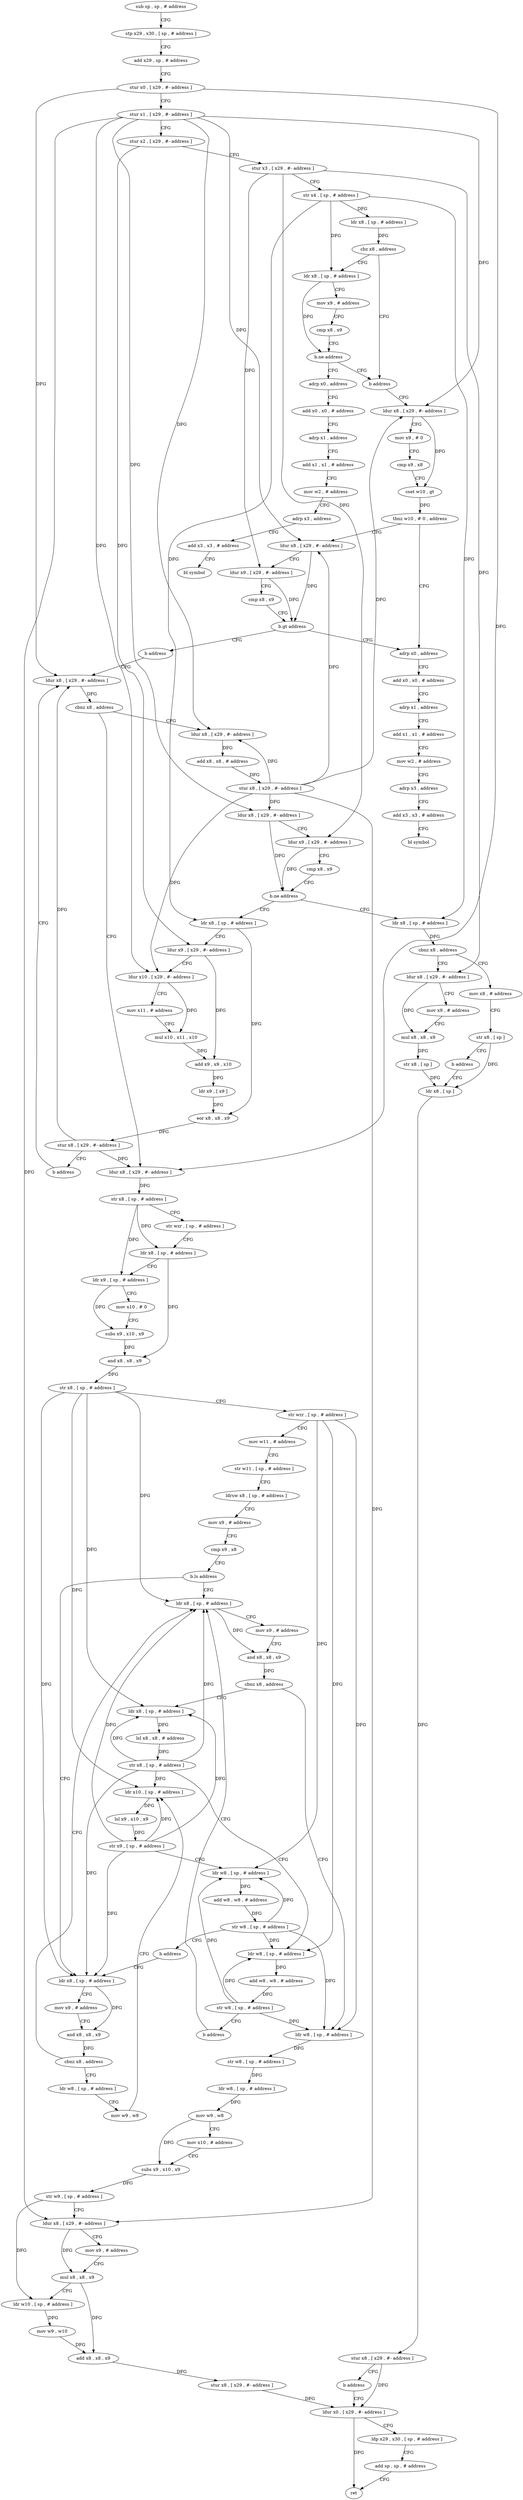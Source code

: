 digraph "func" {
"4238928" [label = "sub sp , sp , # address" ]
"4238932" [label = "stp x29 , x30 , [ sp , # address ]" ]
"4238936" [label = "add x29 , sp , # address" ]
"4238940" [label = "stur x0 , [ x29 , #- address ]" ]
"4238944" [label = "stur x1 , [ x29 , #- address ]" ]
"4238948" [label = "stur x2 , [ x29 , #- address ]" ]
"4238952" [label = "stur x3 , [ x29 , #- address ]" ]
"4238956" [label = "str x4 , [ sp , # address ]" ]
"4238960" [label = "ldr x8 , [ sp , # address ]" ]
"4238964" [label = "cbz x8 , address" ]
"4238984" [label = "b address" ]
"4238968" [label = "ldr x8 , [ sp , # address ]" ]
"4239020" [label = "ldur x8 , [ x29 , #- address ]" ]
"4238972" [label = "mov x9 , # address" ]
"4238976" [label = "cmp x8 , x9" ]
"4238980" [label = "b.ne address" ]
"4238988" [label = "adrp x0 , address" ]
"4239024" [label = "mov x9 , # 0" ]
"4239028" [label = "cmp x9 , x8" ]
"4239032" [label = "cset w10 , gt" ]
"4239036" [label = "tbnz w10 , # 0 , address" ]
"4239060" [label = "adrp x0 , address" ]
"4239040" [label = "ldur x8 , [ x29 , #- address ]" ]
"4238992" [label = "add x0 , x0 , # address" ]
"4238996" [label = "adrp x1 , address" ]
"4239000" [label = "add x1 , x1 , # address" ]
"4239004" [label = "mov w2 , # address" ]
"4239008" [label = "adrp x3 , address" ]
"4239012" [label = "add x3 , x3 , # address" ]
"4239016" [label = "bl symbol" ]
"4239064" [label = "add x0 , x0 , # address" ]
"4239068" [label = "adrp x1 , address" ]
"4239072" [label = "add x1 , x1 , # address" ]
"4239076" [label = "mov w2 , # address" ]
"4239080" [label = "adrp x3 , address" ]
"4239084" [label = "add x3 , x3 , # address" ]
"4239088" [label = "bl symbol" ]
"4239044" [label = "ldur x9 , [ x29 , #- address ]" ]
"4239048" [label = "cmp x8 , x9" ]
"4239052" [label = "b.gt address" ]
"4239056" [label = "b address" ]
"4239092" [label = "ldur x8 , [ x29 , #- address ]" ]
"4239096" [label = "cbnz x8 , address" ]
"4239216" [label = "ldur x8 , [ x29 , #- address ]" ]
"4239100" [label = "ldur x8 , [ x29 , #- address ]" ]
"4239220" [label = "str x8 , [ sp , # address ]" ]
"4239224" [label = "str wzr , [ sp , # address ]" ]
"4239228" [label = "ldr x8 , [ sp , # address ]" ]
"4239232" [label = "ldr x9 , [ sp , # address ]" ]
"4239236" [label = "mov x10 , # 0" ]
"4239240" [label = "subs x9 , x10 , x9" ]
"4239244" [label = "and x8 , x8 , x9" ]
"4239248" [label = "str x8 , [ sp , # address ]" ]
"4239252" [label = "str wzr , [ sp , # address ]" ]
"4239256" [label = "mov w11 , # address" ]
"4239260" [label = "str w11 , [ sp , # address ]" ]
"4239264" [label = "ldrsw x8 , [ sp , # address ]" ]
"4239268" [label = "mov x9 , # address" ]
"4239272" [label = "cmp x9 , x8" ]
"4239276" [label = "b.ls address" ]
"4239332" [label = "ldr x8 , [ sp , # address ]" ]
"4239280" [label = "ldr x8 , [ sp , # address ]" ]
"4239104" [label = "add x8 , x8 , # address" ]
"4239108" [label = "stur x8 , [ x29 , #- address ]" ]
"4239112" [label = "ldur x8 , [ x29 , #- address ]" ]
"4239116" [label = "ldur x9 , [ x29 , #- address ]" ]
"4239120" [label = "cmp x8 , x9" ]
"4239124" [label = "b.ne address" ]
"4239176" [label = "ldr x8 , [ sp , # address ]" ]
"4239128" [label = "ldr x8 , [ sp , # address ]" ]
"4239336" [label = "mov x9 , # address" ]
"4239340" [label = "and x8 , x8 , x9" ]
"4239344" [label = "cbnz x8 , address" ]
"4239376" [label = "ldr w8 , [ sp , # address ]" ]
"4239348" [label = "ldr x8 , [ sp , # address ]" ]
"4239284" [label = "mov x9 , # address" ]
"4239288" [label = "and x8 , x8 , x9" ]
"4239292" [label = "cbnz x8 , address" ]
"4239296" [label = "ldr w8 , [ sp , # address ]" ]
"4239180" [label = "ldur x9 , [ x29 , #- address ]" ]
"4239184" [label = "ldur x10 , [ x29 , #- address ]" ]
"4239188" [label = "mov x11 , # address" ]
"4239192" [label = "mul x10 , x11 , x10" ]
"4239196" [label = "add x9 , x9 , x10" ]
"4239200" [label = "ldr x9 , [ x9 ]" ]
"4239204" [label = "eor x8 , x8 , x9" ]
"4239208" [label = "stur x8 , [ x29 , #- address ]" ]
"4239212" [label = "b address" ]
"4239132" [label = "cbnz x8 , address" ]
"4239148" [label = "ldur x8 , [ x29 , #- address ]" ]
"4239136" [label = "mov x8 , # address" ]
"4239380" [label = "str w8 , [ sp , # address ]" ]
"4239384" [label = "ldr w8 , [ sp , # address ]" ]
"4239388" [label = "mov w9 , w8" ]
"4239392" [label = "mov x10 , # address" ]
"4239396" [label = "subs x9 , x10 , x9" ]
"4239400" [label = "str w9 , [ sp , # address ]" ]
"4239404" [label = "ldur x8 , [ x29 , #- address ]" ]
"4239408" [label = "mov x9 , # address" ]
"4239412" [label = "mul x8 , x8 , x9" ]
"4239416" [label = "ldr w10 , [ sp , # address ]" ]
"4239420" [label = "mov w9 , w10" ]
"4239424" [label = "add x8 , x8 , x9" ]
"4239428" [label = "stur x8 , [ x29 , #- address ]" ]
"4239432" [label = "ldur x0 , [ x29 , #- address ]" ]
"4239352" [label = "lsl x8 , x8 , # address" ]
"4239356" [label = "str x8 , [ sp , # address ]" ]
"4239360" [label = "ldr w8 , [ sp , # address ]" ]
"4239364" [label = "add w8 , w8 , # address" ]
"4239368" [label = "str w8 , [ sp , # address ]" ]
"4239372" [label = "b address" ]
"4239300" [label = "mov w9 , w8" ]
"4239304" [label = "ldr x10 , [ sp , # address ]" ]
"4239308" [label = "lsl x9 , x10 , x9" ]
"4239312" [label = "str x9 , [ sp , # address ]" ]
"4239316" [label = "ldr w8 , [ sp , # address ]" ]
"4239320" [label = "add w8 , w8 , # address" ]
"4239324" [label = "str w8 , [ sp , # address ]" ]
"4239328" [label = "b address" ]
"4239152" [label = "mov x9 , # address" ]
"4239156" [label = "mul x8 , x8 , x9" ]
"4239160" [label = "str x8 , [ sp ]" ]
"4239164" [label = "ldr x8 , [ sp ]" ]
"4239140" [label = "str x8 , [ sp ]" ]
"4239144" [label = "b address" ]
"4239436" [label = "ldp x29 , x30 , [ sp , # address ]" ]
"4239440" [label = "add sp , sp , # address" ]
"4239444" [label = "ret" ]
"4239168" [label = "stur x8 , [ x29 , #- address ]" ]
"4239172" [label = "b address" ]
"4238928" -> "4238932" [ label = "CFG" ]
"4238932" -> "4238936" [ label = "CFG" ]
"4238936" -> "4238940" [ label = "CFG" ]
"4238940" -> "4238944" [ label = "CFG" ]
"4238940" -> "4239092" [ label = "DFG" ]
"4238940" -> "4239216" [ label = "DFG" ]
"4238944" -> "4238948" [ label = "CFG" ]
"4238944" -> "4239020" [ label = "DFG" ]
"4238944" -> "4239040" [ label = "DFG" ]
"4238944" -> "4239100" [ label = "DFG" ]
"4238944" -> "4239112" [ label = "DFG" ]
"4238944" -> "4239184" [ label = "DFG" ]
"4238944" -> "4239404" [ label = "DFG" ]
"4238948" -> "4238952" [ label = "CFG" ]
"4238948" -> "4239180" [ label = "DFG" ]
"4238952" -> "4238956" [ label = "CFG" ]
"4238952" -> "4239044" [ label = "DFG" ]
"4238952" -> "4239116" [ label = "DFG" ]
"4238952" -> "4239148" [ label = "DFG" ]
"4238956" -> "4238960" [ label = "DFG" ]
"4238956" -> "4238968" [ label = "DFG" ]
"4238956" -> "4239176" [ label = "DFG" ]
"4238956" -> "4239128" [ label = "DFG" ]
"4238960" -> "4238964" [ label = "DFG" ]
"4238964" -> "4238984" [ label = "CFG" ]
"4238964" -> "4238968" [ label = "CFG" ]
"4238984" -> "4239020" [ label = "CFG" ]
"4238968" -> "4238972" [ label = "CFG" ]
"4238968" -> "4238980" [ label = "DFG" ]
"4239020" -> "4239024" [ label = "CFG" ]
"4239020" -> "4239032" [ label = "DFG" ]
"4238972" -> "4238976" [ label = "CFG" ]
"4238976" -> "4238980" [ label = "CFG" ]
"4238980" -> "4238988" [ label = "CFG" ]
"4238980" -> "4238984" [ label = "CFG" ]
"4238988" -> "4238992" [ label = "CFG" ]
"4239024" -> "4239028" [ label = "CFG" ]
"4239028" -> "4239032" [ label = "CFG" ]
"4239032" -> "4239036" [ label = "DFG" ]
"4239036" -> "4239060" [ label = "CFG" ]
"4239036" -> "4239040" [ label = "CFG" ]
"4239060" -> "4239064" [ label = "CFG" ]
"4239040" -> "4239044" [ label = "CFG" ]
"4239040" -> "4239052" [ label = "DFG" ]
"4238992" -> "4238996" [ label = "CFG" ]
"4238996" -> "4239000" [ label = "CFG" ]
"4239000" -> "4239004" [ label = "CFG" ]
"4239004" -> "4239008" [ label = "CFG" ]
"4239008" -> "4239012" [ label = "CFG" ]
"4239012" -> "4239016" [ label = "CFG" ]
"4239064" -> "4239068" [ label = "CFG" ]
"4239068" -> "4239072" [ label = "CFG" ]
"4239072" -> "4239076" [ label = "CFG" ]
"4239076" -> "4239080" [ label = "CFG" ]
"4239080" -> "4239084" [ label = "CFG" ]
"4239084" -> "4239088" [ label = "CFG" ]
"4239044" -> "4239048" [ label = "CFG" ]
"4239044" -> "4239052" [ label = "DFG" ]
"4239048" -> "4239052" [ label = "CFG" ]
"4239052" -> "4239060" [ label = "CFG" ]
"4239052" -> "4239056" [ label = "CFG" ]
"4239056" -> "4239092" [ label = "CFG" ]
"4239092" -> "4239096" [ label = "DFG" ]
"4239096" -> "4239216" [ label = "CFG" ]
"4239096" -> "4239100" [ label = "CFG" ]
"4239216" -> "4239220" [ label = "DFG" ]
"4239100" -> "4239104" [ label = "DFG" ]
"4239220" -> "4239224" [ label = "CFG" ]
"4239220" -> "4239228" [ label = "DFG" ]
"4239220" -> "4239232" [ label = "DFG" ]
"4239224" -> "4239228" [ label = "CFG" ]
"4239228" -> "4239232" [ label = "CFG" ]
"4239228" -> "4239244" [ label = "DFG" ]
"4239232" -> "4239236" [ label = "CFG" ]
"4239232" -> "4239240" [ label = "DFG" ]
"4239236" -> "4239240" [ label = "CFG" ]
"4239240" -> "4239244" [ label = "DFG" ]
"4239244" -> "4239248" [ label = "DFG" ]
"4239248" -> "4239252" [ label = "CFG" ]
"4239248" -> "4239332" [ label = "DFG" ]
"4239248" -> "4239280" [ label = "DFG" ]
"4239248" -> "4239348" [ label = "DFG" ]
"4239248" -> "4239304" [ label = "DFG" ]
"4239252" -> "4239256" [ label = "CFG" ]
"4239252" -> "4239376" [ label = "DFG" ]
"4239252" -> "4239360" [ label = "DFG" ]
"4239252" -> "4239316" [ label = "DFG" ]
"4239256" -> "4239260" [ label = "CFG" ]
"4239260" -> "4239264" [ label = "CFG" ]
"4239264" -> "4239268" [ label = "CFG" ]
"4239268" -> "4239272" [ label = "CFG" ]
"4239272" -> "4239276" [ label = "CFG" ]
"4239276" -> "4239332" [ label = "CFG" ]
"4239276" -> "4239280" [ label = "CFG" ]
"4239332" -> "4239336" [ label = "CFG" ]
"4239332" -> "4239340" [ label = "DFG" ]
"4239280" -> "4239284" [ label = "CFG" ]
"4239280" -> "4239288" [ label = "DFG" ]
"4239104" -> "4239108" [ label = "DFG" ]
"4239108" -> "4239112" [ label = "DFG" ]
"4239108" -> "4239020" [ label = "DFG" ]
"4239108" -> "4239040" [ label = "DFG" ]
"4239108" -> "4239100" [ label = "DFG" ]
"4239108" -> "4239184" [ label = "DFG" ]
"4239108" -> "4239404" [ label = "DFG" ]
"4239112" -> "4239116" [ label = "CFG" ]
"4239112" -> "4239124" [ label = "DFG" ]
"4239116" -> "4239120" [ label = "CFG" ]
"4239116" -> "4239124" [ label = "DFG" ]
"4239120" -> "4239124" [ label = "CFG" ]
"4239124" -> "4239176" [ label = "CFG" ]
"4239124" -> "4239128" [ label = "CFG" ]
"4239176" -> "4239180" [ label = "CFG" ]
"4239176" -> "4239204" [ label = "DFG" ]
"4239128" -> "4239132" [ label = "DFG" ]
"4239336" -> "4239340" [ label = "CFG" ]
"4239340" -> "4239344" [ label = "DFG" ]
"4239344" -> "4239376" [ label = "CFG" ]
"4239344" -> "4239348" [ label = "CFG" ]
"4239376" -> "4239380" [ label = "DFG" ]
"4239348" -> "4239352" [ label = "DFG" ]
"4239284" -> "4239288" [ label = "CFG" ]
"4239288" -> "4239292" [ label = "DFG" ]
"4239292" -> "4239332" [ label = "CFG" ]
"4239292" -> "4239296" [ label = "CFG" ]
"4239296" -> "4239300" [ label = "CFG" ]
"4239180" -> "4239184" [ label = "CFG" ]
"4239180" -> "4239196" [ label = "DFG" ]
"4239184" -> "4239188" [ label = "CFG" ]
"4239184" -> "4239192" [ label = "DFG" ]
"4239188" -> "4239192" [ label = "CFG" ]
"4239192" -> "4239196" [ label = "DFG" ]
"4239196" -> "4239200" [ label = "DFG" ]
"4239200" -> "4239204" [ label = "DFG" ]
"4239204" -> "4239208" [ label = "DFG" ]
"4239208" -> "4239212" [ label = "CFG" ]
"4239208" -> "4239092" [ label = "DFG" ]
"4239208" -> "4239216" [ label = "DFG" ]
"4239212" -> "4239092" [ label = "CFG" ]
"4239132" -> "4239148" [ label = "CFG" ]
"4239132" -> "4239136" [ label = "CFG" ]
"4239148" -> "4239152" [ label = "CFG" ]
"4239148" -> "4239156" [ label = "DFG" ]
"4239136" -> "4239140" [ label = "CFG" ]
"4239380" -> "4239384" [ label = "DFG" ]
"4239384" -> "4239388" [ label = "DFG" ]
"4239388" -> "4239392" [ label = "CFG" ]
"4239388" -> "4239396" [ label = "DFG" ]
"4239392" -> "4239396" [ label = "CFG" ]
"4239396" -> "4239400" [ label = "DFG" ]
"4239400" -> "4239404" [ label = "CFG" ]
"4239400" -> "4239416" [ label = "DFG" ]
"4239404" -> "4239408" [ label = "CFG" ]
"4239404" -> "4239412" [ label = "DFG" ]
"4239408" -> "4239412" [ label = "CFG" ]
"4239412" -> "4239416" [ label = "CFG" ]
"4239412" -> "4239424" [ label = "DFG" ]
"4239416" -> "4239420" [ label = "DFG" ]
"4239420" -> "4239424" [ label = "DFG" ]
"4239424" -> "4239428" [ label = "DFG" ]
"4239428" -> "4239432" [ label = "DFG" ]
"4239432" -> "4239436" [ label = "CFG" ]
"4239432" -> "4239444" [ label = "DFG" ]
"4239352" -> "4239356" [ label = "DFG" ]
"4239356" -> "4239360" [ label = "CFG" ]
"4239356" -> "4239332" [ label = "DFG" ]
"4239356" -> "4239280" [ label = "DFG" ]
"4239356" -> "4239348" [ label = "DFG" ]
"4239356" -> "4239304" [ label = "DFG" ]
"4239360" -> "4239364" [ label = "DFG" ]
"4239364" -> "4239368" [ label = "DFG" ]
"4239368" -> "4239372" [ label = "CFG" ]
"4239368" -> "4239376" [ label = "DFG" ]
"4239368" -> "4239360" [ label = "DFG" ]
"4239368" -> "4239316" [ label = "DFG" ]
"4239372" -> "4239332" [ label = "CFG" ]
"4239300" -> "4239304" [ label = "CFG" ]
"4239304" -> "4239308" [ label = "DFG" ]
"4239308" -> "4239312" [ label = "DFG" ]
"4239312" -> "4239316" [ label = "CFG" ]
"4239312" -> "4239332" [ label = "DFG" ]
"4239312" -> "4239280" [ label = "DFG" ]
"4239312" -> "4239348" [ label = "DFG" ]
"4239312" -> "4239304" [ label = "DFG" ]
"4239316" -> "4239320" [ label = "DFG" ]
"4239320" -> "4239324" [ label = "DFG" ]
"4239324" -> "4239328" [ label = "CFG" ]
"4239324" -> "4239376" [ label = "DFG" ]
"4239324" -> "4239360" [ label = "DFG" ]
"4239324" -> "4239316" [ label = "DFG" ]
"4239328" -> "4239280" [ label = "CFG" ]
"4239152" -> "4239156" [ label = "CFG" ]
"4239156" -> "4239160" [ label = "DFG" ]
"4239160" -> "4239164" [ label = "DFG" ]
"4239164" -> "4239168" [ label = "DFG" ]
"4239140" -> "4239144" [ label = "CFG" ]
"4239140" -> "4239164" [ label = "DFG" ]
"4239144" -> "4239164" [ label = "CFG" ]
"4239436" -> "4239440" [ label = "CFG" ]
"4239440" -> "4239444" [ label = "CFG" ]
"4239168" -> "4239172" [ label = "CFG" ]
"4239168" -> "4239432" [ label = "DFG" ]
"4239172" -> "4239432" [ label = "CFG" ]
}
